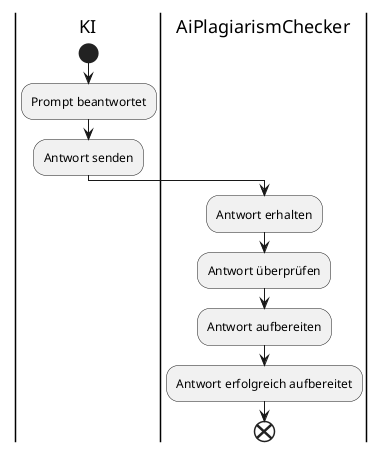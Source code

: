 @startuml GPD-Erhalt des Ergebnisses der KI
|KI|
start
:Prompt beantwortet;
:Antwort senden;

|AiPlagiarismChecker|
:Antwort erhalten;
:Antwort überprüfen;
:Antwort aufbereiten;
:Antwort erfolgreich aufbereitet;
end
@enduml
